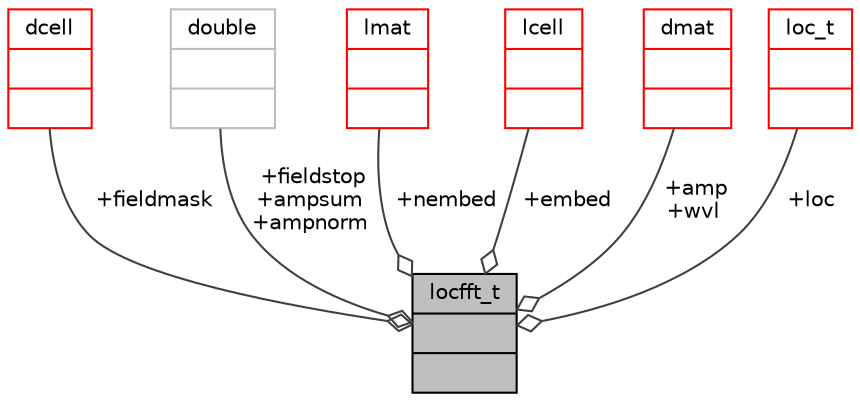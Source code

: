 digraph "locfft_t"
{
 // INTERACTIVE_SVG=YES
  bgcolor="transparent";
  edge [fontname="Helvetica",fontsize="10",labelfontname="Helvetica",labelfontsize="10"];
  node [fontname="Helvetica",fontsize="10",shape=record];
  Node1 [label="{locfft_t\n||}",height=0.2,width=0.4,color="black", fillcolor="grey75", style="filled", fontcolor="black"];
  Node2 -> Node1 [color="grey25",fontsize="10",style="solid",label=" +fieldmask" ,arrowhead="odiamond",fontname="Helvetica"];
  Node2 [label="{dcell\n||}",height=0.2,width=0.4,color="red",URL="$type_8h.html#structdcell"];
  Node4 -> Node1 [color="grey25",fontsize="10",style="solid",label=" +fieldstop\n+ampsum\n+ampnorm" ,arrowhead="odiamond",fontname="Helvetica"];
  Node4 [label="{double\n||}",height=0.2,width=0.4,color="grey75"];
  Node5 -> Node1 [color="grey25",fontsize="10",style="solid",label=" +nembed" ,arrowhead="odiamond",fontname="Helvetica"];
  Node5 [label="{lmat\n||}",height=0.2,width=0.4,color="red",URL="$type_8h.html#structlmat"];
  Node7 -> Node1 [color="grey25",fontsize="10",style="solid",label=" +embed" ,arrowhead="odiamond",fontname="Helvetica"];
  Node7 [label="{lcell\n||}",height=0.2,width=0.4,color="red",URL="$type_8h.html#structlcell"];
  Node9 -> Node1 [color="grey25",fontsize="10",style="solid",label=" +amp\n+wvl" ,arrowhead="odiamond",fontname="Helvetica"];
  Node9 [label="{dmat\n||}",height=0.2,width=0.4,color="red",URL="$type_8h.html#structdmat"];
  Node11 -> Node1 [color="grey25",fontsize="10",style="solid",label=" +loc" ,arrowhead="odiamond",fontname="Helvetica"];
  Node11 [label="{loc_t\n||}",height=0.2,width=0.4,color="red",URL="$type_8h.html#structloc__t"];
}
